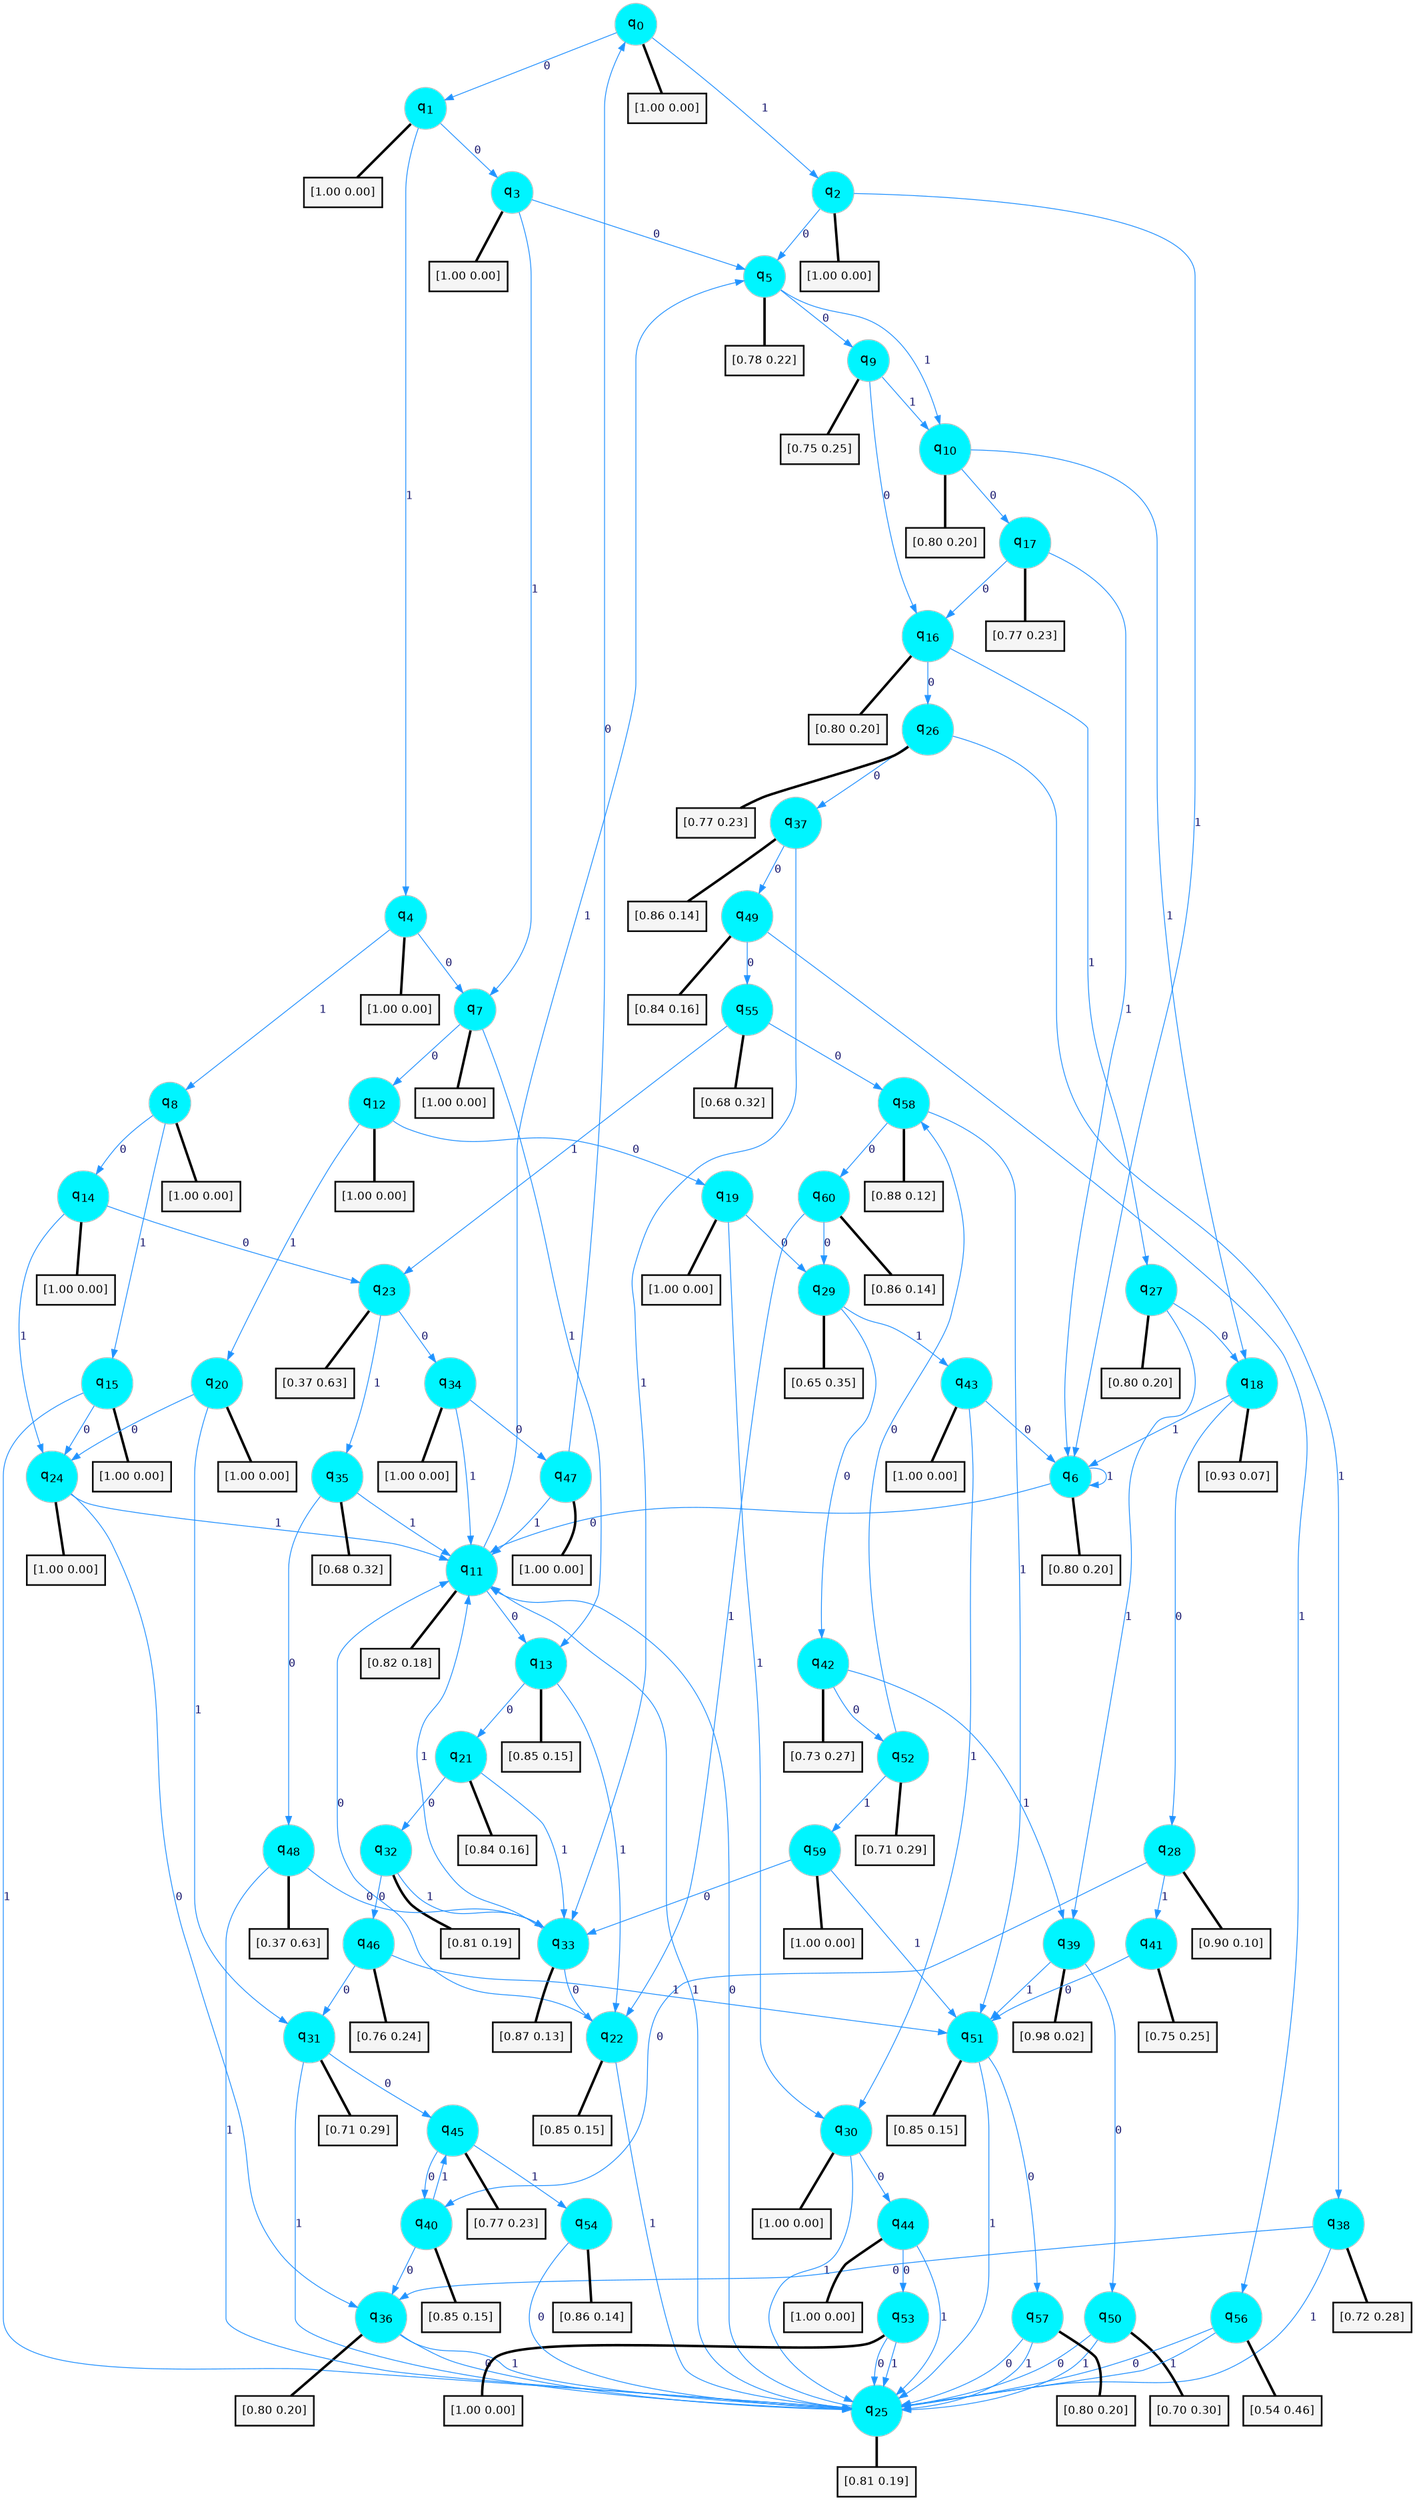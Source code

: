 digraph G {
graph [
bgcolor=transparent, dpi=300, rankdir=TD, size="40,25"];
node [
color=gray, fillcolor=turquoise1, fontcolor=black, fontname=Helvetica, fontsize=16, fontweight=bold, shape=circle, style=filled];
edge [
arrowsize=1, color=dodgerblue1, fontcolor=midnightblue, fontname=courier, fontweight=bold, penwidth=1, style=solid, weight=20];
0[label=<q<SUB>0</SUB>>];
1[label=<q<SUB>1</SUB>>];
2[label=<q<SUB>2</SUB>>];
3[label=<q<SUB>3</SUB>>];
4[label=<q<SUB>4</SUB>>];
5[label=<q<SUB>5</SUB>>];
6[label=<q<SUB>6</SUB>>];
7[label=<q<SUB>7</SUB>>];
8[label=<q<SUB>8</SUB>>];
9[label=<q<SUB>9</SUB>>];
10[label=<q<SUB>10</SUB>>];
11[label=<q<SUB>11</SUB>>];
12[label=<q<SUB>12</SUB>>];
13[label=<q<SUB>13</SUB>>];
14[label=<q<SUB>14</SUB>>];
15[label=<q<SUB>15</SUB>>];
16[label=<q<SUB>16</SUB>>];
17[label=<q<SUB>17</SUB>>];
18[label=<q<SUB>18</SUB>>];
19[label=<q<SUB>19</SUB>>];
20[label=<q<SUB>20</SUB>>];
21[label=<q<SUB>21</SUB>>];
22[label=<q<SUB>22</SUB>>];
23[label=<q<SUB>23</SUB>>];
24[label=<q<SUB>24</SUB>>];
25[label=<q<SUB>25</SUB>>];
26[label=<q<SUB>26</SUB>>];
27[label=<q<SUB>27</SUB>>];
28[label=<q<SUB>28</SUB>>];
29[label=<q<SUB>29</SUB>>];
30[label=<q<SUB>30</SUB>>];
31[label=<q<SUB>31</SUB>>];
32[label=<q<SUB>32</SUB>>];
33[label=<q<SUB>33</SUB>>];
34[label=<q<SUB>34</SUB>>];
35[label=<q<SUB>35</SUB>>];
36[label=<q<SUB>36</SUB>>];
37[label=<q<SUB>37</SUB>>];
38[label=<q<SUB>38</SUB>>];
39[label=<q<SUB>39</SUB>>];
40[label=<q<SUB>40</SUB>>];
41[label=<q<SUB>41</SUB>>];
42[label=<q<SUB>42</SUB>>];
43[label=<q<SUB>43</SUB>>];
44[label=<q<SUB>44</SUB>>];
45[label=<q<SUB>45</SUB>>];
46[label=<q<SUB>46</SUB>>];
47[label=<q<SUB>47</SUB>>];
48[label=<q<SUB>48</SUB>>];
49[label=<q<SUB>49</SUB>>];
50[label=<q<SUB>50</SUB>>];
51[label=<q<SUB>51</SUB>>];
52[label=<q<SUB>52</SUB>>];
53[label=<q<SUB>53</SUB>>];
54[label=<q<SUB>54</SUB>>];
55[label=<q<SUB>55</SUB>>];
56[label=<q<SUB>56</SUB>>];
57[label=<q<SUB>57</SUB>>];
58[label=<q<SUB>58</SUB>>];
59[label=<q<SUB>59</SUB>>];
60[label=<q<SUB>60</SUB>>];
61[label="[1.00 0.00]", shape=box,fontcolor=black, fontname=Helvetica, fontsize=14, penwidth=2, fillcolor=whitesmoke,color=black];
62[label="[1.00 0.00]", shape=box,fontcolor=black, fontname=Helvetica, fontsize=14, penwidth=2, fillcolor=whitesmoke,color=black];
63[label="[1.00 0.00]", shape=box,fontcolor=black, fontname=Helvetica, fontsize=14, penwidth=2, fillcolor=whitesmoke,color=black];
64[label="[1.00 0.00]", shape=box,fontcolor=black, fontname=Helvetica, fontsize=14, penwidth=2, fillcolor=whitesmoke,color=black];
65[label="[1.00 0.00]", shape=box,fontcolor=black, fontname=Helvetica, fontsize=14, penwidth=2, fillcolor=whitesmoke,color=black];
66[label="[0.78 0.22]", shape=box,fontcolor=black, fontname=Helvetica, fontsize=14, penwidth=2, fillcolor=whitesmoke,color=black];
67[label="[0.80 0.20]", shape=box,fontcolor=black, fontname=Helvetica, fontsize=14, penwidth=2, fillcolor=whitesmoke,color=black];
68[label="[1.00 0.00]", shape=box,fontcolor=black, fontname=Helvetica, fontsize=14, penwidth=2, fillcolor=whitesmoke,color=black];
69[label="[1.00 0.00]", shape=box,fontcolor=black, fontname=Helvetica, fontsize=14, penwidth=2, fillcolor=whitesmoke,color=black];
70[label="[0.75 0.25]", shape=box,fontcolor=black, fontname=Helvetica, fontsize=14, penwidth=2, fillcolor=whitesmoke,color=black];
71[label="[0.80 0.20]", shape=box,fontcolor=black, fontname=Helvetica, fontsize=14, penwidth=2, fillcolor=whitesmoke,color=black];
72[label="[0.82 0.18]", shape=box,fontcolor=black, fontname=Helvetica, fontsize=14, penwidth=2, fillcolor=whitesmoke,color=black];
73[label="[1.00 0.00]", shape=box,fontcolor=black, fontname=Helvetica, fontsize=14, penwidth=2, fillcolor=whitesmoke,color=black];
74[label="[0.85 0.15]", shape=box,fontcolor=black, fontname=Helvetica, fontsize=14, penwidth=2, fillcolor=whitesmoke,color=black];
75[label="[1.00 0.00]", shape=box,fontcolor=black, fontname=Helvetica, fontsize=14, penwidth=2, fillcolor=whitesmoke,color=black];
76[label="[1.00 0.00]", shape=box,fontcolor=black, fontname=Helvetica, fontsize=14, penwidth=2, fillcolor=whitesmoke,color=black];
77[label="[0.80 0.20]", shape=box,fontcolor=black, fontname=Helvetica, fontsize=14, penwidth=2, fillcolor=whitesmoke,color=black];
78[label="[0.77 0.23]", shape=box,fontcolor=black, fontname=Helvetica, fontsize=14, penwidth=2, fillcolor=whitesmoke,color=black];
79[label="[0.93 0.07]", shape=box,fontcolor=black, fontname=Helvetica, fontsize=14, penwidth=2, fillcolor=whitesmoke,color=black];
80[label="[1.00 0.00]", shape=box,fontcolor=black, fontname=Helvetica, fontsize=14, penwidth=2, fillcolor=whitesmoke,color=black];
81[label="[1.00 0.00]", shape=box,fontcolor=black, fontname=Helvetica, fontsize=14, penwidth=2, fillcolor=whitesmoke,color=black];
82[label="[0.84 0.16]", shape=box,fontcolor=black, fontname=Helvetica, fontsize=14, penwidth=2, fillcolor=whitesmoke,color=black];
83[label="[0.85 0.15]", shape=box,fontcolor=black, fontname=Helvetica, fontsize=14, penwidth=2, fillcolor=whitesmoke,color=black];
84[label="[0.37 0.63]", shape=box,fontcolor=black, fontname=Helvetica, fontsize=14, penwidth=2, fillcolor=whitesmoke,color=black];
85[label="[1.00 0.00]", shape=box,fontcolor=black, fontname=Helvetica, fontsize=14, penwidth=2, fillcolor=whitesmoke,color=black];
86[label="[0.81 0.19]", shape=box,fontcolor=black, fontname=Helvetica, fontsize=14, penwidth=2, fillcolor=whitesmoke,color=black];
87[label="[0.77 0.23]", shape=box,fontcolor=black, fontname=Helvetica, fontsize=14, penwidth=2, fillcolor=whitesmoke,color=black];
88[label="[0.80 0.20]", shape=box,fontcolor=black, fontname=Helvetica, fontsize=14, penwidth=2, fillcolor=whitesmoke,color=black];
89[label="[0.90 0.10]", shape=box,fontcolor=black, fontname=Helvetica, fontsize=14, penwidth=2, fillcolor=whitesmoke,color=black];
90[label="[0.65 0.35]", shape=box,fontcolor=black, fontname=Helvetica, fontsize=14, penwidth=2, fillcolor=whitesmoke,color=black];
91[label="[1.00 0.00]", shape=box,fontcolor=black, fontname=Helvetica, fontsize=14, penwidth=2, fillcolor=whitesmoke,color=black];
92[label="[0.71 0.29]", shape=box,fontcolor=black, fontname=Helvetica, fontsize=14, penwidth=2, fillcolor=whitesmoke,color=black];
93[label="[0.81 0.19]", shape=box,fontcolor=black, fontname=Helvetica, fontsize=14, penwidth=2, fillcolor=whitesmoke,color=black];
94[label="[0.87 0.13]", shape=box,fontcolor=black, fontname=Helvetica, fontsize=14, penwidth=2, fillcolor=whitesmoke,color=black];
95[label="[1.00 0.00]", shape=box,fontcolor=black, fontname=Helvetica, fontsize=14, penwidth=2, fillcolor=whitesmoke,color=black];
96[label="[0.68 0.32]", shape=box,fontcolor=black, fontname=Helvetica, fontsize=14, penwidth=2, fillcolor=whitesmoke,color=black];
97[label="[0.80 0.20]", shape=box,fontcolor=black, fontname=Helvetica, fontsize=14, penwidth=2, fillcolor=whitesmoke,color=black];
98[label="[0.86 0.14]", shape=box,fontcolor=black, fontname=Helvetica, fontsize=14, penwidth=2, fillcolor=whitesmoke,color=black];
99[label="[0.72 0.28]", shape=box,fontcolor=black, fontname=Helvetica, fontsize=14, penwidth=2, fillcolor=whitesmoke,color=black];
100[label="[0.98 0.02]", shape=box,fontcolor=black, fontname=Helvetica, fontsize=14, penwidth=2, fillcolor=whitesmoke,color=black];
101[label="[0.85 0.15]", shape=box,fontcolor=black, fontname=Helvetica, fontsize=14, penwidth=2, fillcolor=whitesmoke,color=black];
102[label="[0.75 0.25]", shape=box,fontcolor=black, fontname=Helvetica, fontsize=14, penwidth=2, fillcolor=whitesmoke,color=black];
103[label="[0.73 0.27]", shape=box,fontcolor=black, fontname=Helvetica, fontsize=14, penwidth=2, fillcolor=whitesmoke,color=black];
104[label="[1.00 0.00]", shape=box,fontcolor=black, fontname=Helvetica, fontsize=14, penwidth=2, fillcolor=whitesmoke,color=black];
105[label="[1.00 0.00]", shape=box,fontcolor=black, fontname=Helvetica, fontsize=14, penwidth=2, fillcolor=whitesmoke,color=black];
106[label="[0.77 0.23]", shape=box,fontcolor=black, fontname=Helvetica, fontsize=14, penwidth=2, fillcolor=whitesmoke,color=black];
107[label="[0.76 0.24]", shape=box,fontcolor=black, fontname=Helvetica, fontsize=14, penwidth=2, fillcolor=whitesmoke,color=black];
108[label="[1.00 0.00]", shape=box,fontcolor=black, fontname=Helvetica, fontsize=14, penwidth=2, fillcolor=whitesmoke,color=black];
109[label="[0.37 0.63]", shape=box,fontcolor=black, fontname=Helvetica, fontsize=14, penwidth=2, fillcolor=whitesmoke,color=black];
110[label="[0.84 0.16]", shape=box,fontcolor=black, fontname=Helvetica, fontsize=14, penwidth=2, fillcolor=whitesmoke,color=black];
111[label="[0.70 0.30]", shape=box,fontcolor=black, fontname=Helvetica, fontsize=14, penwidth=2, fillcolor=whitesmoke,color=black];
112[label="[0.85 0.15]", shape=box,fontcolor=black, fontname=Helvetica, fontsize=14, penwidth=2, fillcolor=whitesmoke,color=black];
113[label="[0.71 0.29]", shape=box,fontcolor=black, fontname=Helvetica, fontsize=14, penwidth=2, fillcolor=whitesmoke,color=black];
114[label="[1.00 0.00]", shape=box,fontcolor=black, fontname=Helvetica, fontsize=14, penwidth=2, fillcolor=whitesmoke,color=black];
115[label="[0.86 0.14]", shape=box,fontcolor=black, fontname=Helvetica, fontsize=14, penwidth=2, fillcolor=whitesmoke,color=black];
116[label="[0.68 0.32]", shape=box,fontcolor=black, fontname=Helvetica, fontsize=14, penwidth=2, fillcolor=whitesmoke,color=black];
117[label="[0.54 0.46]", shape=box,fontcolor=black, fontname=Helvetica, fontsize=14, penwidth=2, fillcolor=whitesmoke,color=black];
118[label="[0.80 0.20]", shape=box,fontcolor=black, fontname=Helvetica, fontsize=14, penwidth=2, fillcolor=whitesmoke,color=black];
119[label="[0.88 0.12]", shape=box,fontcolor=black, fontname=Helvetica, fontsize=14, penwidth=2, fillcolor=whitesmoke,color=black];
120[label="[1.00 0.00]", shape=box,fontcolor=black, fontname=Helvetica, fontsize=14, penwidth=2, fillcolor=whitesmoke,color=black];
121[label="[0.86 0.14]", shape=box,fontcolor=black, fontname=Helvetica, fontsize=14, penwidth=2, fillcolor=whitesmoke,color=black];
0->1 [label=0];
0->2 [label=1];
0->61 [arrowhead=none, penwidth=3,color=black];
1->3 [label=0];
1->4 [label=1];
1->62 [arrowhead=none, penwidth=3,color=black];
2->5 [label=0];
2->6 [label=1];
2->63 [arrowhead=none, penwidth=3,color=black];
3->5 [label=0];
3->7 [label=1];
3->64 [arrowhead=none, penwidth=3,color=black];
4->7 [label=0];
4->8 [label=1];
4->65 [arrowhead=none, penwidth=3,color=black];
5->9 [label=0];
5->10 [label=1];
5->66 [arrowhead=none, penwidth=3,color=black];
6->11 [label=0];
6->6 [label=1];
6->67 [arrowhead=none, penwidth=3,color=black];
7->12 [label=0];
7->13 [label=1];
7->68 [arrowhead=none, penwidth=3,color=black];
8->14 [label=0];
8->15 [label=1];
8->69 [arrowhead=none, penwidth=3,color=black];
9->16 [label=0];
9->10 [label=1];
9->70 [arrowhead=none, penwidth=3,color=black];
10->17 [label=0];
10->18 [label=1];
10->71 [arrowhead=none, penwidth=3,color=black];
11->13 [label=0];
11->5 [label=1];
11->72 [arrowhead=none, penwidth=3,color=black];
12->19 [label=0];
12->20 [label=1];
12->73 [arrowhead=none, penwidth=3,color=black];
13->21 [label=0];
13->22 [label=1];
13->74 [arrowhead=none, penwidth=3,color=black];
14->23 [label=0];
14->24 [label=1];
14->75 [arrowhead=none, penwidth=3,color=black];
15->24 [label=0];
15->25 [label=1];
15->76 [arrowhead=none, penwidth=3,color=black];
16->26 [label=0];
16->27 [label=1];
16->77 [arrowhead=none, penwidth=3,color=black];
17->16 [label=0];
17->6 [label=1];
17->78 [arrowhead=none, penwidth=3,color=black];
18->28 [label=0];
18->6 [label=1];
18->79 [arrowhead=none, penwidth=3,color=black];
19->29 [label=0];
19->30 [label=1];
19->80 [arrowhead=none, penwidth=3,color=black];
20->24 [label=0];
20->31 [label=1];
20->81 [arrowhead=none, penwidth=3,color=black];
21->32 [label=0];
21->33 [label=1];
21->82 [arrowhead=none, penwidth=3,color=black];
22->11 [label=0];
22->25 [label=1];
22->83 [arrowhead=none, penwidth=3,color=black];
23->34 [label=0];
23->35 [label=1];
23->84 [arrowhead=none, penwidth=3,color=black];
24->36 [label=0];
24->11 [label=1];
24->85 [arrowhead=none, penwidth=3,color=black];
25->11 [label=0];
25->11 [label=1];
25->86 [arrowhead=none, penwidth=3,color=black];
26->37 [label=0];
26->38 [label=1];
26->87 [arrowhead=none, penwidth=3,color=black];
27->18 [label=0];
27->39 [label=1];
27->88 [arrowhead=none, penwidth=3,color=black];
28->40 [label=0];
28->41 [label=1];
28->89 [arrowhead=none, penwidth=3,color=black];
29->42 [label=0];
29->43 [label=1];
29->90 [arrowhead=none, penwidth=3,color=black];
30->44 [label=0];
30->25 [label=1];
30->91 [arrowhead=none, penwidth=3,color=black];
31->45 [label=0];
31->25 [label=1];
31->92 [arrowhead=none, penwidth=3,color=black];
32->46 [label=0];
32->33 [label=1];
32->93 [arrowhead=none, penwidth=3,color=black];
33->22 [label=0];
33->11 [label=1];
33->94 [arrowhead=none, penwidth=3,color=black];
34->47 [label=0];
34->11 [label=1];
34->95 [arrowhead=none, penwidth=3,color=black];
35->48 [label=0];
35->11 [label=1];
35->96 [arrowhead=none, penwidth=3,color=black];
36->25 [label=0];
36->25 [label=1];
36->97 [arrowhead=none, penwidth=3,color=black];
37->49 [label=0];
37->33 [label=1];
37->98 [arrowhead=none, penwidth=3,color=black];
38->36 [label=0];
38->25 [label=1];
38->99 [arrowhead=none, penwidth=3,color=black];
39->50 [label=0];
39->51 [label=1];
39->100 [arrowhead=none, penwidth=3,color=black];
40->36 [label=0];
40->45 [label=1];
40->101 [arrowhead=none, penwidth=3,color=black];
41->51 [label=0];
41->102 [arrowhead=none, penwidth=3,color=black];
42->52 [label=0];
42->39 [label=1];
42->103 [arrowhead=none, penwidth=3,color=black];
43->6 [label=0];
43->30 [label=1];
43->104 [arrowhead=none, penwidth=3,color=black];
44->53 [label=0];
44->25 [label=1];
44->105 [arrowhead=none, penwidth=3,color=black];
45->40 [label=0];
45->54 [label=1];
45->106 [arrowhead=none, penwidth=3,color=black];
46->31 [label=0];
46->51 [label=1];
46->107 [arrowhead=none, penwidth=3,color=black];
47->0 [label=0];
47->11 [label=1];
47->108 [arrowhead=none, penwidth=3,color=black];
48->33 [label=0];
48->25 [label=1];
48->109 [arrowhead=none, penwidth=3,color=black];
49->55 [label=0];
49->56 [label=1];
49->110 [arrowhead=none, penwidth=3,color=black];
50->25 [label=0];
50->25 [label=1];
50->111 [arrowhead=none, penwidth=3,color=black];
51->57 [label=0];
51->25 [label=1];
51->112 [arrowhead=none, penwidth=3,color=black];
52->58 [label=0];
52->59 [label=1];
52->113 [arrowhead=none, penwidth=3,color=black];
53->25 [label=0];
53->25 [label=1];
53->114 [arrowhead=none, penwidth=3,color=black];
54->25 [label=0];
54->115 [arrowhead=none, penwidth=3,color=black];
55->58 [label=0];
55->23 [label=1];
55->116 [arrowhead=none, penwidth=3,color=black];
56->25 [label=0];
56->25 [label=1];
56->117 [arrowhead=none, penwidth=3,color=black];
57->25 [label=0];
57->25 [label=1];
57->118 [arrowhead=none, penwidth=3,color=black];
58->60 [label=0];
58->51 [label=1];
58->119 [arrowhead=none, penwidth=3,color=black];
59->33 [label=0];
59->51 [label=1];
59->120 [arrowhead=none, penwidth=3,color=black];
60->29 [label=0];
60->22 [label=1];
60->121 [arrowhead=none, penwidth=3,color=black];
}
